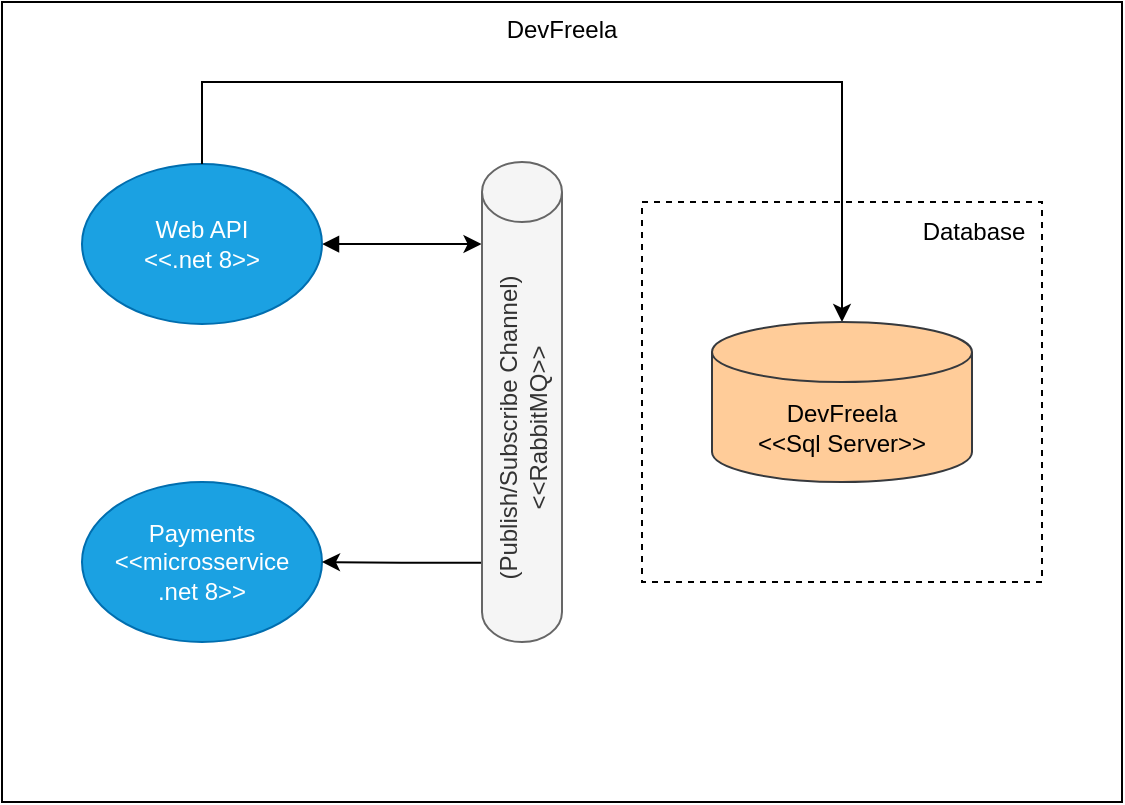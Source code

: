 <mxfile version="24.5.3" type="device">
  <diagram name="Page-1" id="1IjJkRSfa7nvA74JvRjt">
    <mxGraphModel dx="989" dy="577" grid="0" gridSize="10" guides="1" tooltips="1" connect="1" arrows="1" fold="1" page="1" pageScale="1" pageWidth="1169" pageHeight="827" math="0" shadow="0">
      <root>
        <mxCell id="0" />
        <mxCell id="1" parent="0" />
        <mxCell id="eCDrAWpo5QIYrs8aI6T8-18" value="DevFreela" style="rounded=0;whiteSpace=wrap;html=1;horizontal=1;verticalAlign=top;labelPosition=center;verticalLabelPosition=middle;align=center;labelBackgroundColor=none;" parent="1" vertex="1">
          <mxGeometry x="320" y="120" width="560" height="400" as="geometry" />
        </mxCell>
        <mxCell id="eCDrAWpo5QIYrs8aI6T8-11" value="" style="edgeStyle=orthogonalEdgeStyle;rounded=0;orthogonalLoop=1;jettySize=auto;html=1;labelBackgroundColor=none;fontColor=default;startArrow=block;startFill=1;entryX=-0.006;entryY=0.171;entryDx=0;entryDy=0;entryPerimeter=0;" parent="1" source="eCDrAWpo5QIYrs8aI6T8-7" target="eCDrAWpo5QIYrs8aI6T8-10" edge="1">
          <mxGeometry relative="1" as="geometry">
            <mxPoint x="570" y="241" as="targetPoint" />
            <Array as="points" />
          </mxGeometry>
        </mxCell>
        <mxCell id="eCDrAWpo5QIYrs8aI6T8-7" value="Web API&lt;div&gt;&amp;lt;&amp;lt;.net 8&amp;gt;&amp;gt;&lt;/div&gt;" style="ellipse;whiteSpace=wrap;html=1;labelBackgroundColor=none;fillColor=#1ba1e2;strokeColor=#006EAF;fontColor=#ffffff;rounded=0;" parent="1" vertex="1">
          <mxGeometry x="360" y="201" width="120" height="80" as="geometry" />
        </mxCell>
        <mxCell id="eCDrAWpo5QIYrs8aI6T8-9" value="Payments&lt;div&gt;&amp;lt;&amp;lt;microsservice&lt;/div&gt;&lt;div&gt;.net 8&amp;gt;&amp;gt;&lt;/div&gt;" style="ellipse;whiteSpace=wrap;html=1;labelBackgroundColor=none;fillColor=#1ba1e2;fontColor=#ffffff;strokeColor=#006EAF;rounded=0;" parent="1" vertex="1">
          <mxGeometry x="360" y="360" width="120" height="80" as="geometry" />
        </mxCell>
        <mxCell id="eCDrAWpo5QIYrs8aI6T8-12" style="edgeStyle=orthogonalEdgeStyle;rounded=0;orthogonalLoop=1;jettySize=auto;html=1;labelBackgroundColor=none;fontColor=default;exitX=0.001;exitY=0.835;exitDx=0;exitDy=0;exitPerimeter=0;" parent="1" source="eCDrAWpo5QIYrs8aI6T8-10" target="eCDrAWpo5QIYrs8aI6T8-9" edge="1">
          <mxGeometry relative="1" as="geometry">
            <mxPoint x="580" y="400" as="sourcePoint" />
            <Array as="points" />
          </mxGeometry>
        </mxCell>
        <mxCell id="eCDrAWpo5QIYrs8aI6T8-10" value="(Publish/Subscribe Channel) &amp;lt;&amp;lt;RabbitMQ&amp;gt;&amp;gt;" style="shape=cylinder3;whiteSpace=wrap;html=1;boundedLbl=1;backgroundOutline=1;size=15;verticalAlign=middle;horizontal=0;labelBackgroundColor=none;fillColor=#f5f5f5;strokeColor=#666666;rounded=0;fontColor=#333333;" parent="1" vertex="1">
          <mxGeometry x="560" y="200" width="40" height="240" as="geometry" />
        </mxCell>
        <mxCell id="eCDrAWpo5QIYrs8aI6T8-21" value="" style="rounded=0;whiteSpace=wrap;html=1;dashed=1;horizontal=1;verticalAlign=top;labelPosition=center;verticalLabelPosition=middle;align=center;labelBackgroundColor=none;" parent="1" vertex="1">
          <mxGeometry x="640" y="220" width="200" height="190" as="geometry" />
        </mxCell>
        <mxCell id="eCDrAWpo5QIYrs8aI6T8-22" style="edgeStyle=orthogonalEdgeStyle;rounded=0;orthogonalLoop=1;jettySize=auto;html=1;labelBackgroundColor=none;fontColor=default;" parent="1" source="eCDrAWpo5QIYrs8aI6T8-7" target="eCDrAWpo5QIYrs8aI6T8-25" edge="1">
          <mxGeometry relative="1" as="geometry">
            <mxPoint x="740" y="240" as="targetPoint" />
            <Array as="points">
              <mxPoint x="420" y="160" />
              <mxPoint x="740" y="160" />
            </Array>
          </mxGeometry>
        </mxCell>
        <mxCell id="eCDrAWpo5QIYrs8aI6T8-25" value="&lt;div&gt;&lt;font color=&quot;#000000&quot;&gt;DevFreela&lt;/font&gt;&lt;/div&gt;&lt;div&gt;&lt;font color=&quot;#000000&quot;&gt;&amp;lt;&amp;lt;Sql Server&amp;gt;&amp;gt;&lt;/font&gt;&lt;/div&gt;" style="shape=cylinder3;whiteSpace=wrap;html=1;boundedLbl=1;backgroundOutline=1;size=15;fillColor=#ffcc99;strokeColor=#36393d;rounded=0;" parent="1" vertex="1">
          <mxGeometry x="675" y="280" width="130" height="80" as="geometry" />
        </mxCell>
        <mxCell id="T6JwW3noiWBCK5p3Xl3z-1" value="Database" style="text;html=1;align=center;verticalAlign=middle;whiteSpace=wrap;rounded=0;" vertex="1" parent="1">
          <mxGeometry x="776" y="220" width="60" height="30" as="geometry" />
        </mxCell>
      </root>
    </mxGraphModel>
  </diagram>
</mxfile>
